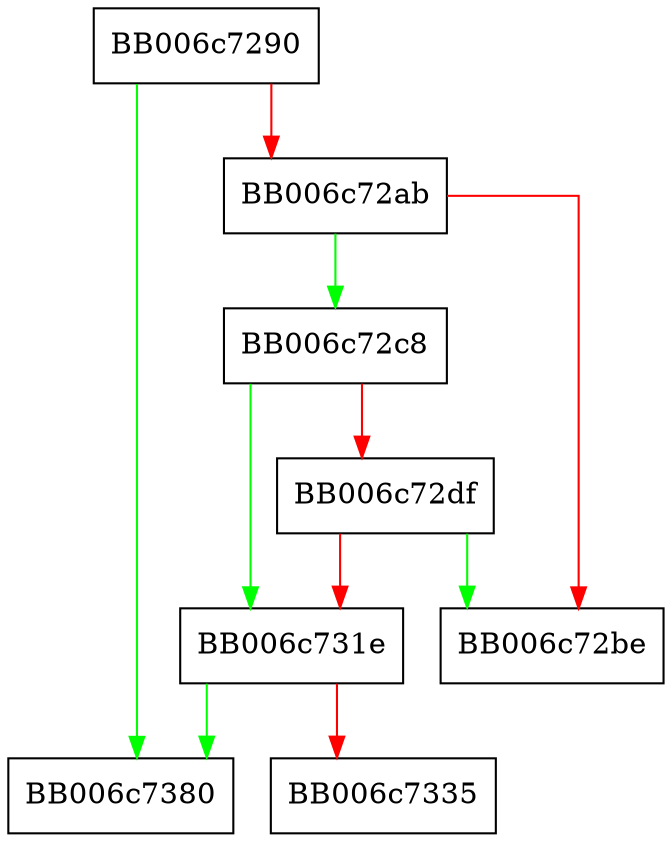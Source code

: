 digraph krb5kdf_set_ctx_params {
  node [shape="box"];
  graph [splines=ortho];
  BB006c7290 -> BB006c7380 [color="green"];
  BB006c7290 -> BB006c72ab [color="red"];
  BB006c72ab -> BB006c72c8 [color="green"];
  BB006c72ab -> BB006c72be [color="red"];
  BB006c72c8 -> BB006c731e [color="green"];
  BB006c72c8 -> BB006c72df [color="red"];
  BB006c72df -> BB006c72be [color="green"];
  BB006c72df -> BB006c731e [color="red"];
  BB006c731e -> BB006c7380 [color="green"];
  BB006c731e -> BB006c7335 [color="red"];
}